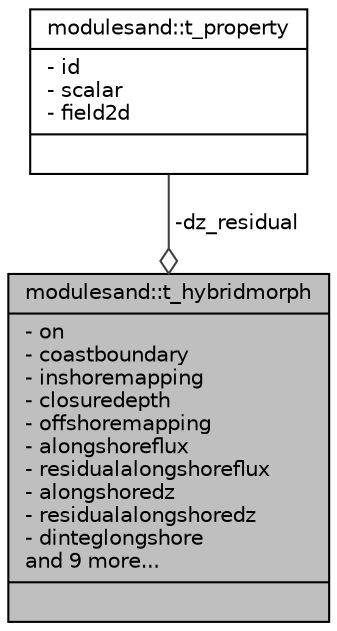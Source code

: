 digraph "modulesand::t_hybridmorph"
{
 // LATEX_PDF_SIZE
  edge [fontname="Helvetica",fontsize="10",labelfontname="Helvetica",labelfontsize="10"];
  node [fontname="Helvetica",fontsize="10",shape=record];
  Node1 [label="{modulesand::t_hybridmorph\n|- on\l- coastboundary\l- inshoremapping\l- closuredepth\l- offshoremapping\l- alongshoreflux\l- residualalongshoreflux\l- alongshoredz\l- residualalongshoredz\l- dinteglongshore\land 9 more...\l|}",height=0.2,width=0.4,color="black", fillcolor="grey75", style="filled", fontcolor="black",tooltip=" "];
  Node2 -> Node1 [color="grey25",fontsize="10",style="solid",label=" -dz_residual" ,arrowhead="odiamond",fontname="Helvetica"];
  Node2 [label="{modulesand::t_property\n|- id\l- scalar\l- field2d\l|}",height=0.2,width=0.4,color="black", fillcolor="white", style="filled",URL="$structmodulesand_1_1t__property.html",tooltip=" "];
}
